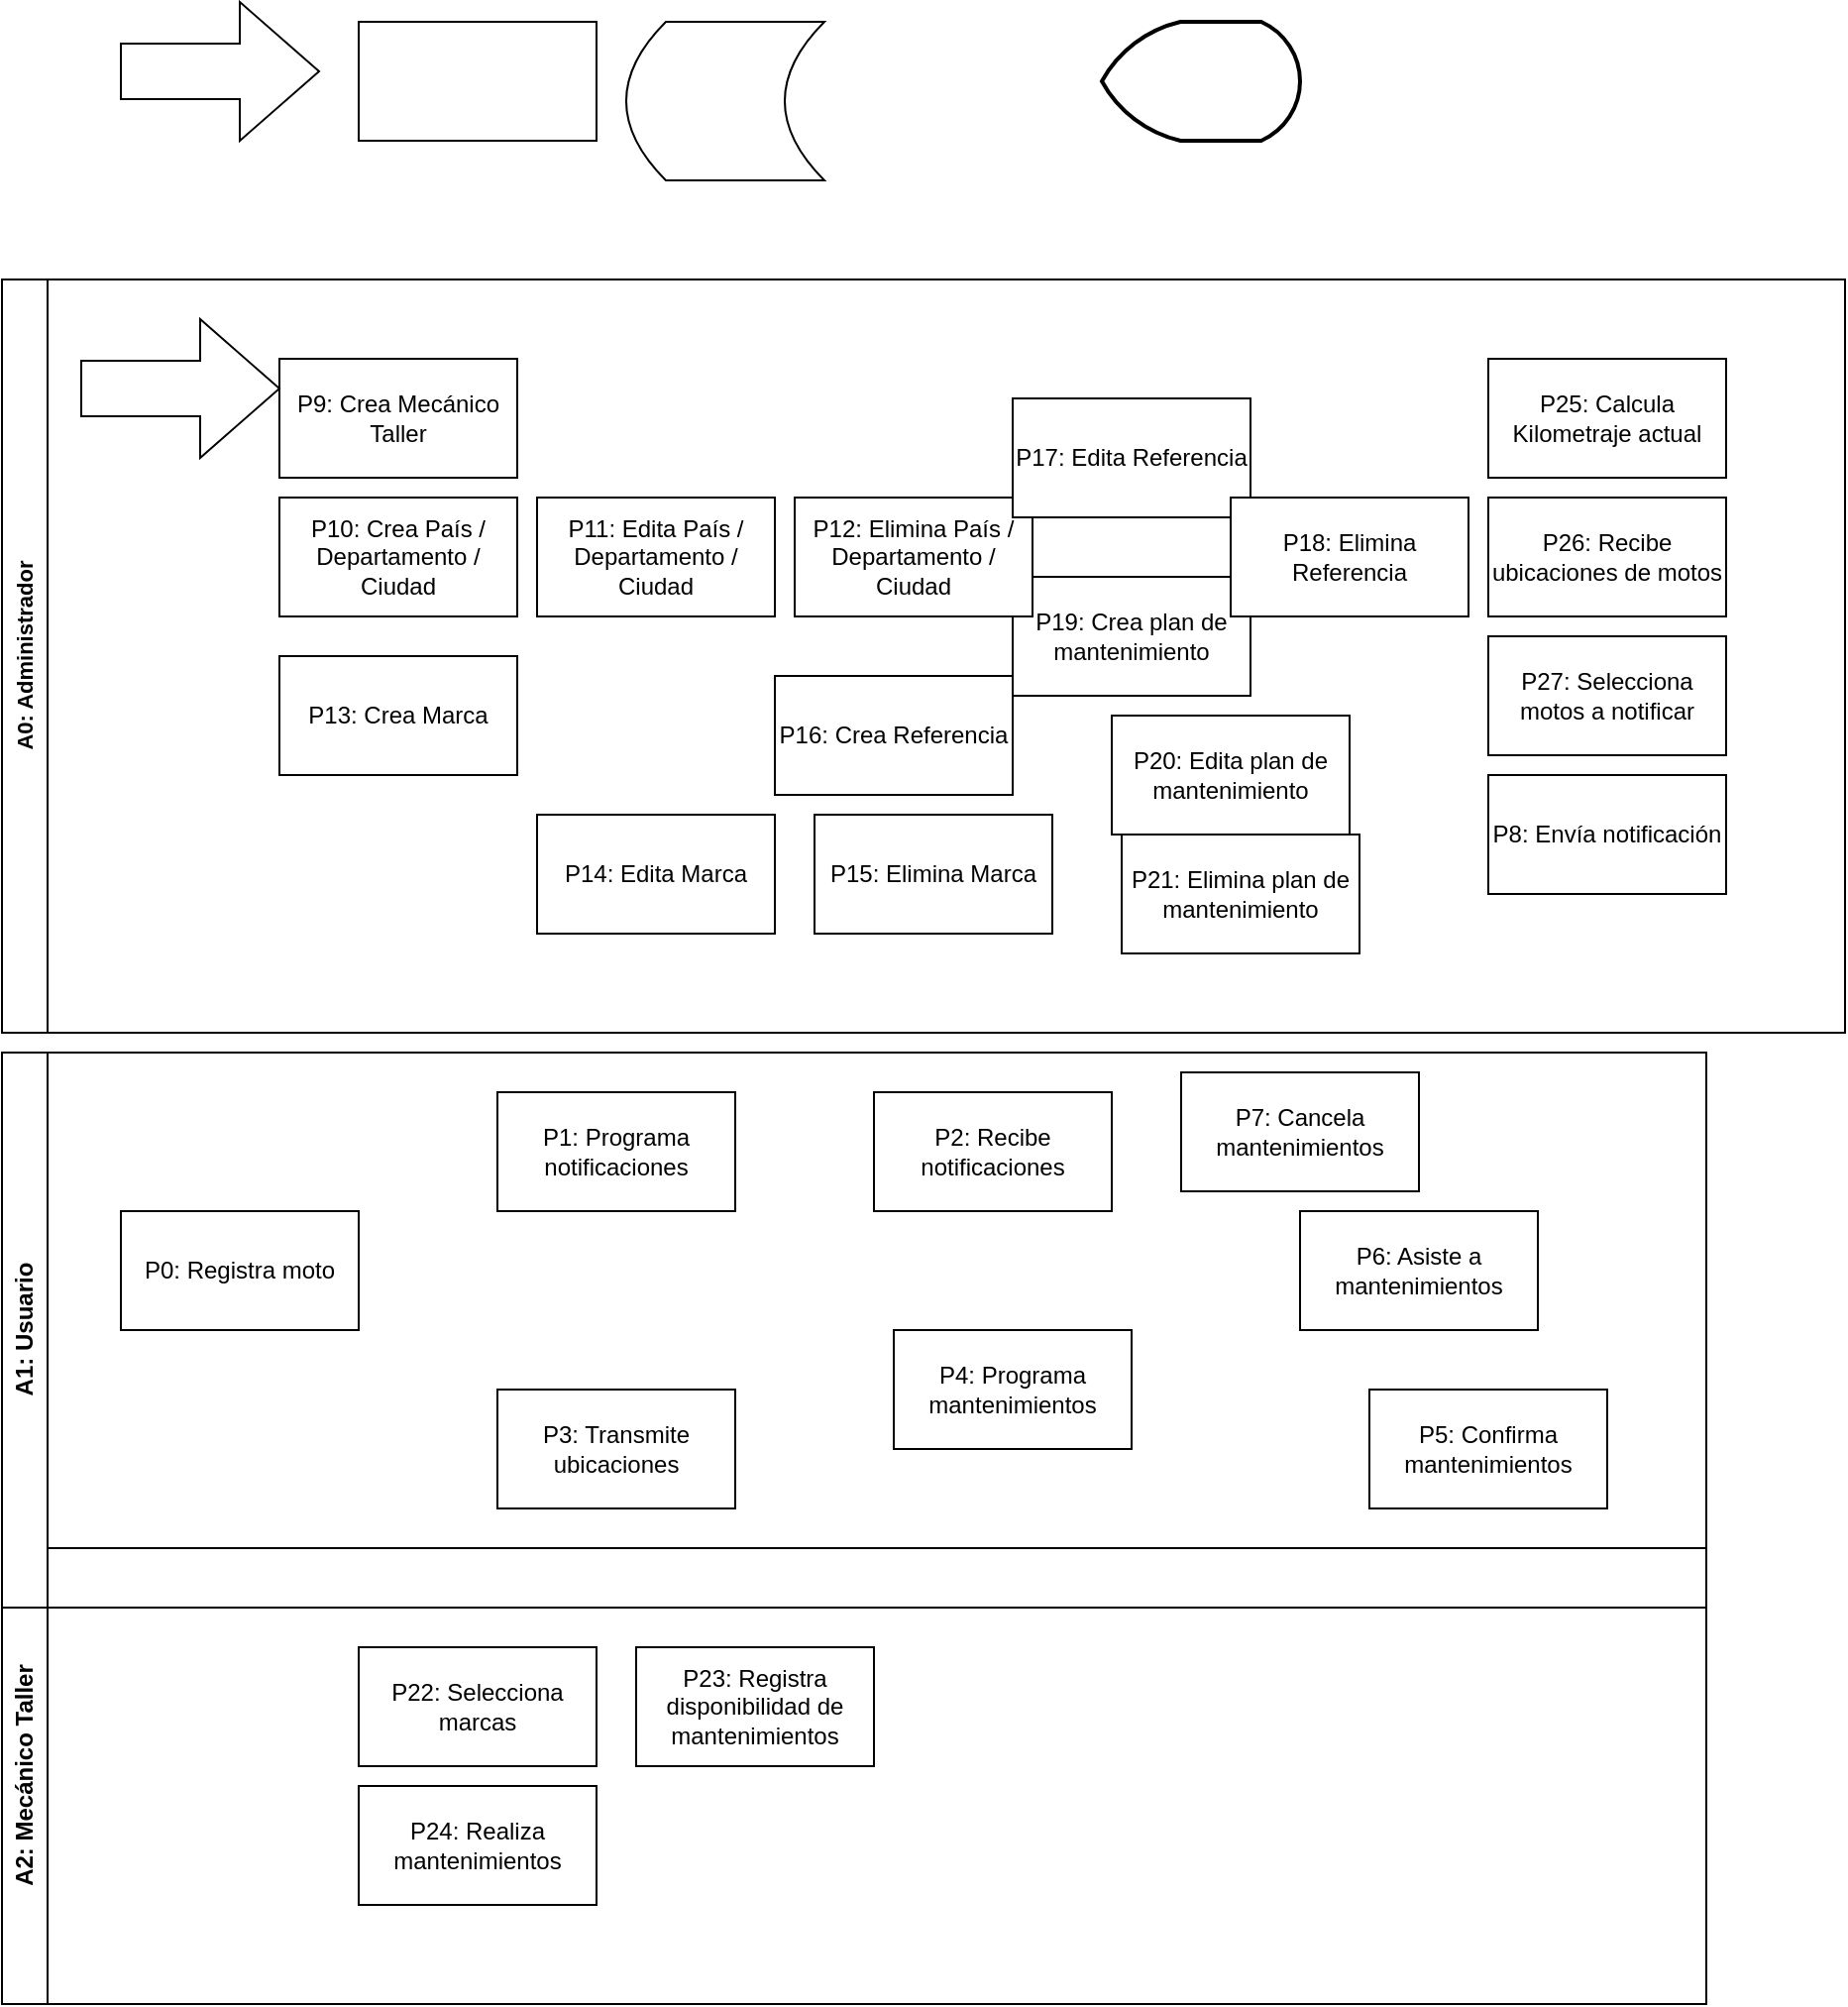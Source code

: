 <mxfile version="21.7.4" type="github">
  <diagram name="Página-1" id="53ioumdITKJLZUPyk8oe">
    <mxGraphModel dx="974" dy="1197" grid="1" gridSize="10" guides="1" tooltips="1" connect="1" arrows="1" fold="1" page="1" pageScale="1" pageWidth="450" pageHeight="800" math="0" shadow="0">
      <root>
        <mxCell id="0" />
        <mxCell id="1" parent="0" />
        <mxCell id="17rlqQ4K7FpVVpBtT9sW-1" value="A2: Mecánico Taller" style="swimlane;horizontal=0;whiteSpace=wrap;html=1;startSize=23;" vertex="1" parent="1">
          <mxGeometry x="20" y="660" width="860" height="230" as="geometry" />
        </mxCell>
        <mxCell id="17rlqQ4K7FpVVpBtT9sW-45" value="P22: Selecciona marcas" style="rounded=0;whiteSpace=wrap;html=1;" vertex="1" parent="17rlqQ4K7FpVVpBtT9sW-1">
          <mxGeometry x="180" y="50" width="120" height="60" as="geometry" />
        </mxCell>
        <mxCell id="17rlqQ4K7FpVVpBtT9sW-46" value="P23: Registra disponibilidad de mantenimientos" style="rounded=0;whiteSpace=wrap;html=1;" vertex="1" parent="17rlqQ4K7FpVVpBtT9sW-1">
          <mxGeometry x="320" y="50" width="120" height="60" as="geometry" />
        </mxCell>
        <mxCell id="17rlqQ4K7FpVVpBtT9sW-47" value="P24: Realiza mantenimientos" style="rounded=0;whiteSpace=wrap;html=1;" vertex="1" parent="17rlqQ4K7FpVVpBtT9sW-1">
          <mxGeometry x="180" y="120" width="120" height="60" as="geometry" />
        </mxCell>
        <mxCell id="17rlqQ4K7FpVVpBtT9sW-2" value="&lt;font style=&quot;font-size: 11px;&quot;&gt;A0: Administrador&lt;/font&gt;" style="swimlane;horizontal=0;whiteSpace=wrap;html=1;" vertex="1" parent="1">
          <mxGeometry x="20" y="20" width="930" height="380" as="geometry" />
        </mxCell>
        <mxCell id="17rlqQ4K7FpVVpBtT9sW-28" value="P9: Crea Mecánico Taller" style="rounded=0;whiteSpace=wrap;html=1;" vertex="1" parent="17rlqQ4K7FpVVpBtT9sW-2">
          <mxGeometry x="140" y="40" width="120" height="60" as="geometry" />
        </mxCell>
        <mxCell id="17rlqQ4K7FpVVpBtT9sW-29" value="P10: Crea País / Departamento / Ciudad" style="rounded=0;whiteSpace=wrap;html=1;" vertex="1" parent="17rlqQ4K7FpVVpBtT9sW-2">
          <mxGeometry x="140" y="110" width="120" height="60" as="geometry" />
        </mxCell>
        <mxCell id="17rlqQ4K7FpVVpBtT9sW-30" value="P11: Edita País / Departamento / Ciudad" style="rounded=0;whiteSpace=wrap;html=1;" vertex="1" parent="17rlqQ4K7FpVVpBtT9sW-2">
          <mxGeometry x="270" y="110" width="120" height="60" as="geometry" />
        </mxCell>
        <mxCell id="17rlqQ4K7FpVVpBtT9sW-33" value="P14: Edita Marca" style="rounded=0;whiteSpace=wrap;html=1;" vertex="1" parent="17rlqQ4K7FpVVpBtT9sW-2">
          <mxGeometry x="270" y="270" width="120" height="60" as="geometry" />
        </mxCell>
        <mxCell id="17rlqQ4K7FpVVpBtT9sW-34" value="P15: Elimina Marca" style="rounded=0;whiteSpace=wrap;html=1;" vertex="1" parent="17rlqQ4K7FpVVpBtT9sW-2">
          <mxGeometry x="410" y="270" width="120" height="60" as="geometry" />
        </mxCell>
        <mxCell id="17rlqQ4K7FpVVpBtT9sW-35" value="P16: Crea Referencia" style="rounded=0;whiteSpace=wrap;html=1;" vertex="1" parent="17rlqQ4K7FpVVpBtT9sW-2">
          <mxGeometry x="390" y="200" width="120" height="60" as="geometry" />
        </mxCell>
        <mxCell id="17rlqQ4K7FpVVpBtT9sW-38" value="P19: Crea plan de mantenimiento" style="rounded=0;whiteSpace=wrap;html=1;" vertex="1" parent="17rlqQ4K7FpVVpBtT9sW-2">
          <mxGeometry x="510" y="150" width="120" height="60" as="geometry" />
        </mxCell>
        <mxCell id="17rlqQ4K7FpVVpBtT9sW-39" value="P20: Edita plan de mantenimiento" style="rounded=0;whiteSpace=wrap;html=1;" vertex="1" parent="17rlqQ4K7FpVVpBtT9sW-2">
          <mxGeometry x="560" y="220" width="120" height="60" as="geometry" />
        </mxCell>
        <mxCell id="17rlqQ4K7FpVVpBtT9sW-40" value="P21: Elimina plan de mantenimiento" style="rounded=0;whiteSpace=wrap;html=1;" vertex="1" parent="17rlqQ4K7FpVVpBtT9sW-2">
          <mxGeometry x="565" y="280" width="120" height="60" as="geometry" />
        </mxCell>
        <mxCell id="17rlqQ4K7FpVVpBtT9sW-31" value="P12: Elimina País / Departamento / Ciudad" style="rounded=0;whiteSpace=wrap;html=1;" vertex="1" parent="17rlqQ4K7FpVVpBtT9sW-2">
          <mxGeometry x="400" y="110" width="120" height="60" as="geometry" />
        </mxCell>
        <mxCell id="17rlqQ4K7FpVVpBtT9sW-32" value="P13: Crea Marca" style="rounded=0;whiteSpace=wrap;html=1;" vertex="1" parent="17rlqQ4K7FpVVpBtT9sW-2">
          <mxGeometry x="140" y="190" width="120" height="60" as="geometry" />
        </mxCell>
        <mxCell id="17rlqQ4K7FpVVpBtT9sW-36" value="P17: Edita Referencia" style="rounded=0;whiteSpace=wrap;html=1;" vertex="1" parent="17rlqQ4K7FpVVpBtT9sW-2">
          <mxGeometry x="510" y="60" width="120" height="60" as="geometry" />
        </mxCell>
        <mxCell id="17rlqQ4K7FpVVpBtT9sW-37" value="P18: Elimina Referencia" style="rounded=0;whiteSpace=wrap;html=1;" vertex="1" parent="17rlqQ4K7FpVVpBtT9sW-2">
          <mxGeometry x="620" y="110" width="120" height="60" as="geometry" />
        </mxCell>
        <mxCell id="17rlqQ4K7FpVVpBtT9sW-41" value="P25: Calcula Kilometraje actual" style="rounded=0;whiteSpace=wrap;html=1;" vertex="1" parent="17rlqQ4K7FpVVpBtT9sW-2">
          <mxGeometry x="750" y="40" width="120" height="60" as="geometry" />
        </mxCell>
        <mxCell id="17rlqQ4K7FpVVpBtT9sW-42" value="P26: Recibe ubicaciones de motos" style="rounded=0;whiteSpace=wrap;html=1;" vertex="1" parent="17rlqQ4K7FpVVpBtT9sW-2">
          <mxGeometry x="750" y="110" width="120" height="60" as="geometry" />
        </mxCell>
        <mxCell id="17rlqQ4K7FpVVpBtT9sW-43" value="P27: Selecciona motos a notificar" style="rounded=0;whiteSpace=wrap;html=1;" vertex="1" parent="17rlqQ4K7FpVVpBtT9sW-2">
          <mxGeometry x="750" y="180" width="120" height="60" as="geometry" />
        </mxCell>
        <mxCell id="17rlqQ4K7FpVVpBtT9sW-44" value="P8: Envía notificación" style="rounded=0;whiteSpace=wrap;html=1;" vertex="1" parent="17rlqQ4K7FpVVpBtT9sW-2">
          <mxGeometry x="750" y="250" width="120" height="60" as="geometry" />
        </mxCell>
        <mxCell id="17rlqQ4K7FpVVpBtT9sW-58" value="" style="html=1;shadow=0;dashed=0;align=center;verticalAlign=middle;shape=mxgraph.arrows2.arrow;dy=0.6;dx=40;notch=0;" vertex="1" parent="17rlqQ4K7FpVVpBtT9sW-2">
          <mxGeometry x="40" y="20" width="100" height="70" as="geometry" />
        </mxCell>
        <mxCell id="17rlqQ4K7FpVVpBtT9sW-3" value="A1: Usuario" style="swimlane;horizontal=0;whiteSpace=wrap;html=1;" vertex="1" parent="1">
          <mxGeometry x="20" y="410" width="860" height="280" as="geometry" />
        </mxCell>
        <mxCell id="17rlqQ4K7FpVVpBtT9sW-48" value="P0: Registra moto" style="rounded=0;whiteSpace=wrap;html=1;" vertex="1" parent="17rlqQ4K7FpVVpBtT9sW-3">
          <mxGeometry x="60" y="80" width="120" height="60" as="geometry" />
        </mxCell>
        <mxCell id="17rlqQ4K7FpVVpBtT9sW-49" value="P1: Programa notificaciones" style="rounded=0;whiteSpace=wrap;html=1;" vertex="1" parent="17rlqQ4K7FpVVpBtT9sW-3">
          <mxGeometry x="250" y="20" width="120" height="60" as="geometry" />
        </mxCell>
        <mxCell id="17rlqQ4K7FpVVpBtT9sW-50" value="P2: Recibe notificaciones" style="rounded=0;whiteSpace=wrap;html=1;" vertex="1" parent="17rlqQ4K7FpVVpBtT9sW-3">
          <mxGeometry x="440" y="20" width="120" height="60" as="geometry" />
        </mxCell>
        <mxCell id="17rlqQ4K7FpVVpBtT9sW-51" value="P3: Transmite ubicaciones" style="rounded=0;whiteSpace=wrap;html=1;" vertex="1" parent="17rlqQ4K7FpVVpBtT9sW-3">
          <mxGeometry x="250" y="170" width="120" height="60" as="geometry" />
        </mxCell>
        <mxCell id="17rlqQ4K7FpVVpBtT9sW-52" value="P4: Programa mantenimientos" style="rounded=0;whiteSpace=wrap;html=1;" vertex="1" parent="17rlqQ4K7FpVVpBtT9sW-3">
          <mxGeometry x="450" y="140" width="120" height="60" as="geometry" />
        </mxCell>
        <mxCell id="17rlqQ4K7FpVVpBtT9sW-53" value="P5: Confirma mantenimientos" style="rounded=0;whiteSpace=wrap;html=1;" vertex="1" parent="17rlqQ4K7FpVVpBtT9sW-3">
          <mxGeometry x="690" y="170" width="120" height="60" as="geometry" />
        </mxCell>
        <mxCell id="17rlqQ4K7FpVVpBtT9sW-54" value="P6: Asiste a mantenimientos" style="rounded=0;whiteSpace=wrap;html=1;" vertex="1" parent="17rlqQ4K7FpVVpBtT9sW-3">
          <mxGeometry x="655" y="80" width="120" height="60" as="geometry" />
        </mxCell>
        <mxCell id="17rlqQ4K7FpVVpBtT9sW-55" value="P7: Cancela mantenimientos" style="rounded=0;whiteSpace=wrap;html=1;" vertex="1" parent="17rlqQ4K7FpVVpBtT9sW-3">
          <mxGeometry x="595" y="10" width="120" height="60" as="geometry" />
        </mxCell>
        <mxCell id="17rlqQ4K7FpVVpBtT9sW-6" value="" style="rounded=0;whiteSpace=wrap;html=1;" vertex="1" parent="1">
          <mxGeometry x="200" y="-110" width="120" height="60" as="geometry" />
        </mxCell>
        <mxCell id="17rlqQ4K7FpVVpBtT9sW-7" value="" style="html=1;shadow=0;dashed=0;align=center;verticalAlign=middle;shape=mxgraph.arrows2.arrow;dy=0.6;dx=40;notch=0;" vertex="1" parent="1">
          <mxGeometry x="80" y="-120" width="100" height="70" as="geometry" />
        </mxCell>
        <mxCell id="17rlqQ4K7FpVVpBtT9sW-5" value="" style="shape=dataStorage;whiteSpace=wrap;html=1;fixedSize=1;" vertex="1" parent="1">
          <mxGeometry x="335" y="-110" width="100" height="80" as="geometry" />
        </mxCell>
        <mxCell id="17rlqQ4K7FpVVpBtT9sW-8" value="" style="strokeWidth=2;html=1;shape=mxgraph.flowchart.display;whiteSpace=wrap;" vertex="1" parent="1">
          <mxGeometry x="575" y="-110" width="100" height="60" as="geometry" />
        </mxCell>
      </root>
    </mxGraphModel>
  </diagram>
</mxfile>
